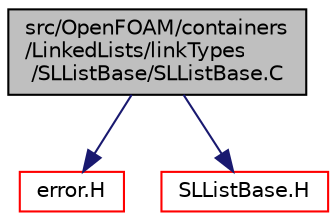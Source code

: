 digraph "src/OpenFOAM/containers/LinkedLists/linkTypes/SLListBase/SLListBase.C"
{
  bgcolor="transparent";
  edge [fontname="Helvetica",fontsize="10",labelfontname="Helvetica",labelfontsize="10"];
  node [fontname="Helvetica",fontsize="10",shape=record];
  Node1 [label="src/OpenFOAM/containers\l/LinkedLists/linkTypes\l/SLListBase/SLListBase.C",height=0.2,width=0.4,color="black", fillcolor="grey75", style="filled", fontcolor="black"];
  Node1 -> Node2 [color="midnightblue",fontsize="10",style="solid",fontname="Helvetica"];
  Node2 [label="error.H",height=0.2,width=0.4,color="red",URL="$a07724.html"];
  Node1 -> Node3 [color="midnightblue",fontsize="10",style="solid",fontname="Helvetica"];
  Node3 [label="SLListBase.H",height=0.2,width=0.4,color="red",URL="$a07604.html"];
}
